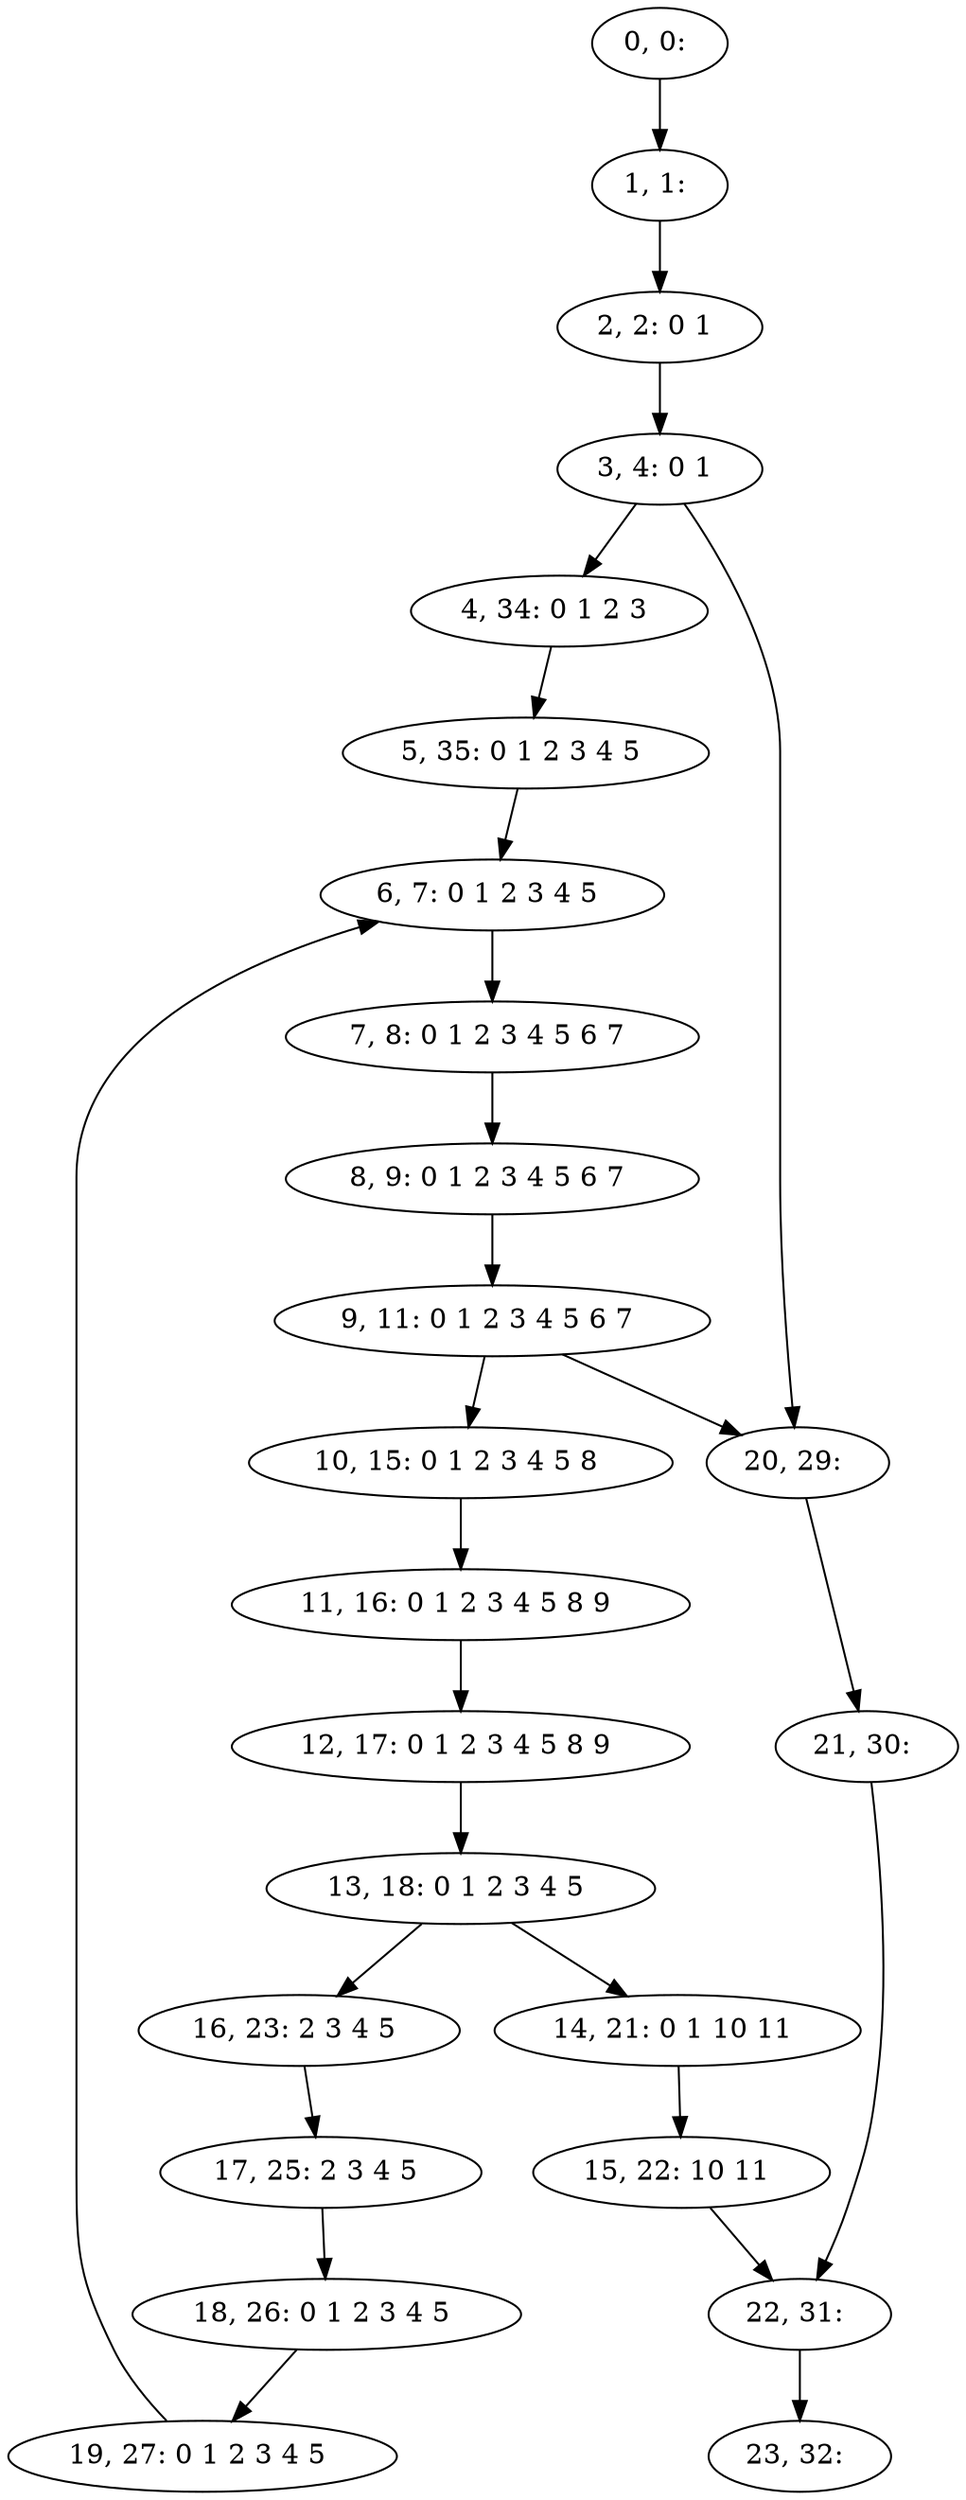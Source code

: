 digraph G {
0[label="0, 0: "];
1[label="1, 1: "];
2[label="2, 2: 0 1 "];
3[label="3, 4: 0 1 "];
4[label="4, 34: 0 1 2 3 "];
5[label="5, 35: 0 1 2 3 4 5 "];
6[label="6, 7: 0 1 2 3 4 5 "];
7[label="7, 8: 0 1 2 3 4 5 6 7 "];
8[label="8, 9: 0 1 2 3 4 5 6 7 "];
9[label="9, 11: 0 1 2 3 4 5 6 7 "];
10[label="10, 15: 0 1 2 3 4 5 8 "];
11[label="11, 16: 0 1 2 3 4 5 8 9 "];
12[label="12, 17: 0 1 2 3 4 5 8 9 "];
13[label="13, 18: 0 1 2 3 4 5 "];
14[label="14, 21: 0 1 10 11 "];
15[label="15, 22: 10 11 "];
16[label="16, 23: 2 3 4 5 "];
17[label="17, 25: 2 3 4 5 "];
18[label="18, 26: 0 1 2 3 4 5 "];
19[label="19, 27: 0 1 2 3 4 5 "];
20[label="20, 29: "];
21[label="21, 30: "];
22[label="22, 31: "];
23[label="23, 32: "];
0->1 ;
1->2 ;
2->3 ;
3->4 ;
3->20 ;
4->5 ;
5->6 ;
6->7 ;
7->8 ;
8->9 ;
9->10 ;
9->20 ;
10->11 ;
11->12 ;
12->13 ;
13->14 ;
13->16 ;
14->15 ;
15->22 ;
16->17 ;
17->18 ;
18->19 ;
19->6 ;
20->21 ;
21->22 ;
22->23 ;
}
